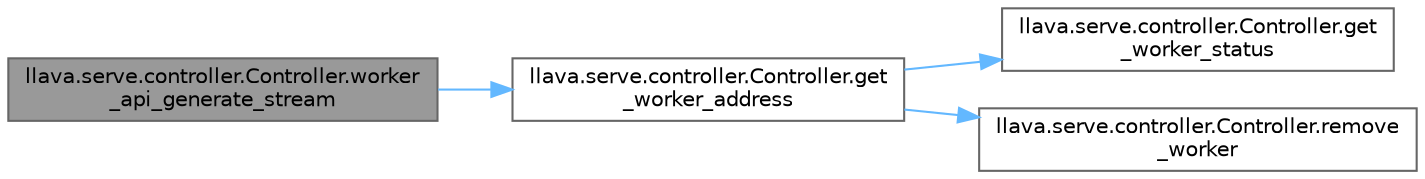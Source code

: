 digraph "llava.serve.controller.Controller.worker_api_generate_stream"
{
 // LATEX_PDF_SIZE
  bgcolor="transparent";
  edge [fontname=Helvetica,fontsize=10,labelfontname=Helvetica,labelfontsize=10];
  node [fontname=Helvetica,fontsize=10,shape=box,height=0.2,width=0.4];
  rankdir="LR";
  Node1 [id="Node000001",label="llava.serve.controller.Controller.worker\l_api_generate_stream",height=0.2,width=0.4,color="gray40", fillcolor="grey60", style="filled", fontcolor="black",tooltip=" "];
  Node1 -> Node2 [id="edge4_Node000001_Node000002",color="steelblue1",style="solid",tooltip=" "];
  Node2 [id="Node000002",label="llava.serve.controller.Controller.get\l_worker_address",height=0.2,width=0.4,color="grey40", fillcolor="white", style="filled",URL="$classllava_1_1serve_1_1controller_1_1_controller.html#aa622ce0c111890f7fdbe460bda6b9955",tooltip=" "];
  Node2 -> Node3 [id="edge5_Node000002_Node000003",color="steelblue1",style="solid",tooltip=" "];
  Node3 [id="Node000003",label="llava.serve.controller.Controller.get\l_worker_status",height=0.2,width=0.4,color="grey40", fillcolor="white", style="filled",URL="$classllava_1_1serve_1_1controller_1_1_controller.html#af02dbb01db45557de6b6318fe5302616",tooltip=" "];
  Node2 -> Node4 [id="edge6_Node000002_Node000004",color="steelblue1",style="solid",tooltip=" "];
  Node4 [id="Node000004",label="llava.serve.controller.Controller.remove\l_worker",height=0.2,width=0.4,color="grey40", fillcolor="white", style="filled",URL="$classllava_1_1serve_1_1controller_1_1_controller.html#a4eb8b9a3300f8270fb1071422680e88f",tooltip=" "];
}
